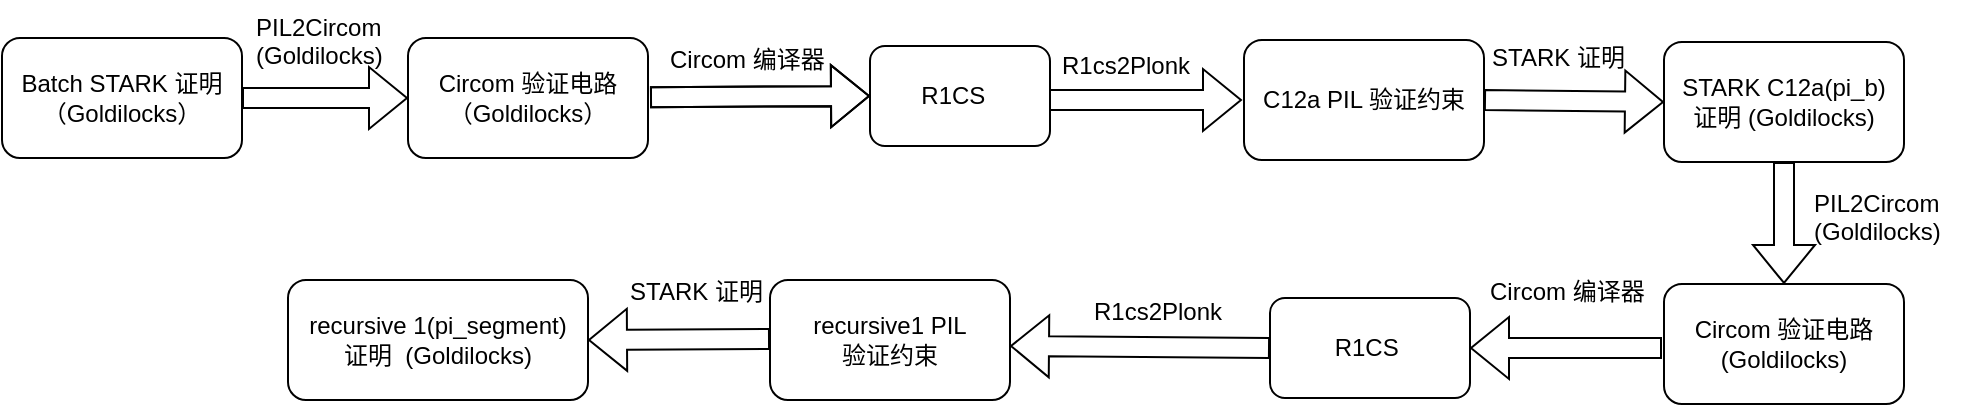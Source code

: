 <mxfile version="20.6.0" type="github">
  <diagram id="G29fxjJjs0hPYExiOqVX" name="第 1 页">
    <mxGraphModel dx="1426" dy="655" grid="1" gridSize="10" guides="1" tooltips="1" connect="1" arrows="1" fold="1" page="1" pageScale="1" pageWidth="827" pageHeight="1169" math="0" shadow="0">
      <root>
        <mxCell id="0" />
        <mxCell id="1" parent="0" />
        <mxCell id="UaemOYfhT0YACzm22oCD-1" value="Batch STARK 证明&lt;br&gt;（Goldilocks）" style="rounded=1;whiteSpace=wrap;html=1;" vertex="1" parent="1">
          <mxGeometry x="67" y="143" width="120" height="60" as="geometry" />
        </mxCell>
        <mxCell id="UaemOYfhT0YACzm22oCD-2" value="Circom 验证电路&lt;br&gt;（Goldilocks）" style="rounded=1;whiteSpace=wrap;html=1;" vertex="1" parent="1">
          <mxGeometry x="270" y="143" width="120" height="60" as="geometry" />
        </mxCell>
        <mxCell id="UaemOYfhT0YACzm22oCD-3" value="" style="shape=flexArrow;endArrow=classic;html=1;rounded=0;exitX=1;exitY=0.5;exitDx=0;exitDy=0;entryX=0;entryY=0.5;entryDx=0;entryDy=0;" edge="1" parent="1" source="UaemOYfhT0YACzm22oCD-1" target="UaemOYfhT0YACzm22oCD-2">
          <mxGeometry width="50" height="50" relative="1" as="geometry">
            <mxPoint x="201" y="273" as="sourcePoint" />
            <mxPoint x="251" y="223" as="targetPoint" />
          </mxGeometry>
        </mxCell>
        <mxCell id="UaemOYfhT0YACzm22oCD-4" value="PIL2Circom&amp;nbsp;&lt;br&gt;(Goldilocks)" style="text;whiteSpace=wrap;html=1;" vertex="1" parent="1">
          <mxGeometry x="192" y="124" width="84" height="33" as="geometry" />
        </mxCell>
        <mxCell id="UaemOYfhT0YACzm22oCD-5" value="C12a PIL 验证约束" style="rounded=1;whiteSpace=wrap;html=1;" vertex="1" parent="1">
          <mxGeometry x="688" y="144" width="120" height="60" as="geometry" />
        </mxCell>
        <mxCell id="UaemOYfhT0YACzm22oCD-6" value="R1cs2Plonk" style="text;whiteSpace=wrap;html=1;" vertex="1" parent="1">
          <mxGeometry x="595" y="143" width="84" height="33" as="geometry" />
        </mxCell>
        <mxCell id="UaemOYfhT0YACzm22oCD-7" value="" style="shape=flexArrow;endArrow=classic;html=1;rounded=0;exitX=1;exitY=0.5;exitDx=0;exitDy=0;entryX=0;entryY=0.5;entryDx=0;entryDy=0;" edge="1" parent="1">
          <mxGeometry width="50" height="50" relative="1" as="geometry">
            <mxPoint x="577" y="174" as="sourcePoint" />
            <mxPoint x="687" y="174" as="targetPoint" />
          </mxGeometry>
        </mxCell>
        <mxCell id="UaemOYfhT0YACzm22oCD-8" value="STARK C12a(pi_b) &lt;br&gt;证明 (Goldilocks)" style="rounded=1;whiteSpace=wrap;html=1;" vertex="1" parent="1">
          <mxGeometry x="898" y="145" width="120" height="60" as="geometry" />
        </mxCell>
        <mxCell id="UaemOYfhT0YACzm22oCD-9" value="" style="shape=flexArrow;endArrow=classic;html=1;rounded=0;exitX=1;exitY=0.5;exitDx=0;exitDy=0;entryX=0;entryY=0.5;entryDx=0;entryDy=0;" edge="1" parent="1" source="UaemOYfhT0YACzm22oCD-5" target="UaemOYfhT0YACzm22oCD-8">
          <mxGeometry width="50" height="50" relative="1" as="geometry">
            <mxPoint x="940.0" y="143.0" as="sourcePoint" />
            <mxPoint x="910" y="174" as="targetPoint" />
          </mxGeometry>
        </mxCell>
        <mxCell id="UaemOYfhT0YACzm22oCD-10" value="STARK 证明" style="text;whiteSpace=wrap;html=1;" vertex="1" parent="1">
          <mxGeometry x="810" y="139" width="69" height="23" as="geometry" />
        </mxCell>
        <mxCell id="UaemOYfhT0YACzm22oCD-11" value="R1CS&amp;nbsp;&amp;nbsp;" style="rounded=1;whiteSpace=wrap;html=1;" vertex="1" parent="1">
          <mxGeometry x="501" y="147" width="90" height="50" as="geometry" />
        </mxCell>
        <mxCell id="UaemOYfhT0YACzm22oCD-12" value="" style="shape=flexArrow;endArrow=classic;html=1;rounded=0;exitX=1;exitY=0.5;exitDx=0;exitDy=0;entryX=0;entryY=0.5;entryDx=0;entryDy=0;" edge="1" parent="1" target="UaemOYfhT0YACzm22oCD-11">
          <mxGeometry width="50" height="50" relative="1" as="geometry">
            <mxPoint x="391" y="172.57" as="sourcePoint" />
            <mxPoint x="491" y="173" as="targetPoint" />
          </mxGeometry>
        </mxCell>
        <mxCell id="UaemOYfhT0YACzm22oCD-13" value="Circom 编译器" style="text;whiteSpace=wrap;html=1;" vertex="1" parent="1">
          <mxGeometry x="399" y="140" width="84" height="33" as="geometry" />
        </mxCell>
        <mxCell id="UaemOYfhT0YACzm22oCD-14" value="" style="shape=flexArrow;endArrow=classic;html=1;rounded=0;exitX=1;exitY=0.5;exitDx=0;exitDy=0;entryX=0;entryY=0.5;entryDx=0;entryDy=0;" edge="1" parent="1" target="UaemOYfhT0YACzm22oCD-11">
          <mxGeometry width="50" height="50" relative="1" as="geometry">
            <mxPoint x="391" y="172.57" as="sourcePoint" />
            <mxPoint x="491" y="173" as="targetPoint" />
          </mxGeometry>
        </mxCell>
        <mxCell id="UaemOYfhT0YACzm22oCD-15" value="" style="shape=flexArrow;endArrow=classic;html=1;rounded=0;entryX=0.5;entryY=0;entryDx=0;entryDy=0;exitX=0.5;exitY=1;exitDx=0;exitDy=0;" edge="1" parent="1" source="UaemOYfhT0YACzm22oCD-8" target="UaemOYfhT0YACzm22oCD-23">
          <mxGeometry width="50" height="50" relative="1" as="geometry">
            <mxPoint x="711" y="313" as="sourcePoint" />
            <mxPoint x="617" y="314" as="targetPoint" />
          </mxGeometry>
        </mxCell>
        <mxCell id="UaemOYfhT0YACzm22oCD-16" value="PIL2Circom&amp;nbsp;&lt;br&gt;(Goldilocks)" style="text;whiteSpace=wrap;html=1;" vertex="1" parent="1">
          <mxGeometry x="971" y="212" width="84" height="33" as="geometry" />
        </mxCell>
        <mxCell id="UaemOYfhT0YACzm22oCD-17" value="" style="shape=flexArrow;endArrow=classic;html=1;rounded=0;exitX=0;exitY=0.5;exitDx=0;exitDy=0;" edge="1" parent="1">
          <mxGeometry width="50" height="50" relative="1" as="geometry">
            <mxPoint x="897" y="298" as="sourcePoint" />
            <mxPoint x="801" y="298" as="targetPoint" />
          </mxGeometry>
        </mxCell>
        <mxCell id="UaemOYfhT0YACzm22oCD-18" value="R1CS&amp;nbsp;" style="rounded=1;whiteSpace=wrap;html=1;" vertex="1" parent="1">
          <mxGeometry x="701" y="273" width="100" height="50" as="geometry" />
        </mxCell>
        <mxCell id="UaemOYfhT0YACzm22oCD-19" value="" style="shape=flexArrow;endArrow=classic;html=1;rounded=0;exitX=0;exitY=0.5;exitDx=0;exitDy=0;" edge="1" parent="1" source="UaemOYfhT0YACzm22oCD-18">
          <mxGeometry width="50" height="50" relative="1" as="geometry">
            <mxPoint x="581" y="297" as="sourcePoint" />
            <mxPoint x="571" y="297" as="targetPoint" />
          </mxGeometry>
        </mxCell>
        <mxCell id="UaemOYfhT0YACzm22oCD-20" value="R1cs2Plonk" style="text;whiteSpace=wrap;html=1;" vertex="1" parent="1">
          <mxGeometry x="611" y="266" width="84" height="33" as="geometry" />
        </mxCell>
        <mxCell id="UaemOYfhT0YACzm22oCD-21" value="recursive1 PIL &lt;br&gt;验证约束" style="rounded=1;whiteSpace=wrap;html=1;" vertex="1" parent="1">
          <mxGeometry x="451" y="264" width="120" height="60" as="geometry" />
        </mxCell>
        <mxCell id="UaemOYfhT0YACzm22oCD-22" value="Circom 编译器" style="text;whiteSpace=wrap;html=1;" vertex="1" parent="1">
          <mxGeometry x="808.5" y="256" width="84" height="33" as="geometry" />
        </mxCell>
        <mxCell id="UaemOYfhT0YACzm22oCD-23" value="Circom 验证电路&lt;br&gt;(Goldilocks)" style="rounded=1;whiteSpace=wrap;html=1;" vertex="1" parent="1">
          <mxGeometry x="898" y="266" width="120" height="60" as="geometry" />
        </mxCell>
        <mxCell id="UaemOYfhT0YACzm22oCD-24" value="recursive 1(pi_segment) &lt;br&gt;证明&amp;nbsp; (Goldilocks)" style="rounded=1;whiteSpace=wrap;html=1;" vertex="1" parent="1">
          <mxGeometry x="210" y="264" width="150" height="60" as="geometry" />
        </mxCell>
        <mxCell id="UaemOYfhT0YACzm22oCD-25" value="" style="shape=flexArrow;endArrow=classic;html=1;rounded=0;exitX=0;exitY=0.5;exitDx=0;exitDy=0;entryX=1;entryY=0.5;entryDx=0;entryDy=0;" edge="1" parent="1" target="UaemOYfhT0YACzm22oCD-24">
          <mxGeometry width="50" height="50" relative="1" as="geometry">
            <mxPoint x="451" y="293.5" as="sourcePoint" />
            <mxPoint x="360" y="297" as="targetPoint" />
          </mxGeometry>
        </mxCell>
        <mxCell id="UaemOYfhT0YACzm22oCD-26" value="STARK 证明" style="text;whiteSpace=wrap;html=1;" vertex="1" parent="1">
          <mxGeometry x="379" y="256" width="69" height="23" as="geometry" />
        </mxCell>
      </root>
    </mxGraphModel>
  </diagram>
</mxfile>
